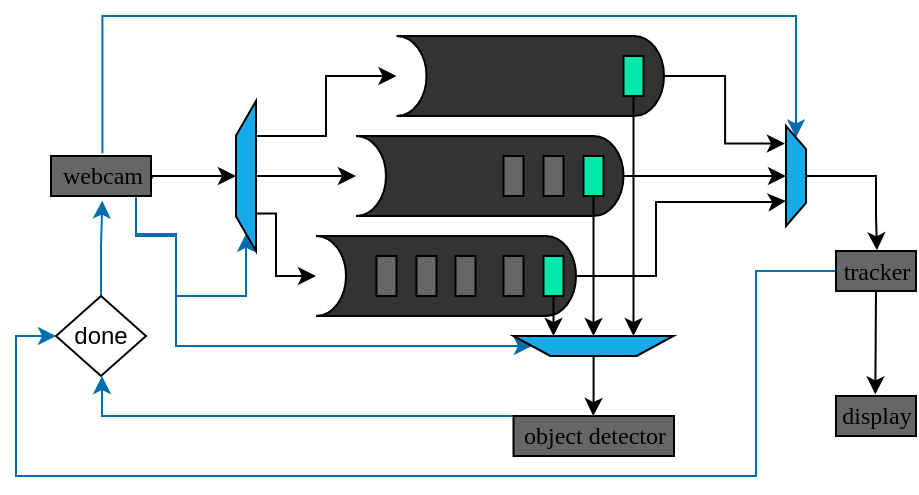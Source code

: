 <mxfile version="16.5.1" type="device"><diagram id="V3SfccQu2gjUAatXTR5s" name="Page-1"><mxGraphModel dx="630" dy="517" grid="1" gridSize="10" guides="1" tooltips="1" connect="1" arrows="1" fold="1" page="1" pageScale="1" pageWidth="850" pageHeight="1100" math="0" shadow="0"><root><mxCell id="0"/><mxCell id="1" parent="0"/><mxCell id="nthEc8j3XmCuLdEuoAg8-8" value="" style="shape=cylinder3;whiteSpace=wrap;html=1;boundedLbl=1;backgroundOutline=1;size=15;lid=0;rounded=0;fontSize=9;strokeColor=default;fillColor=#333333;direction=north;sketch=0;shadow=0;" parent="1" vertex="1"><mxGeometry x="180" y="200" width="130" height="40" as="geometry"/></mxCell><mxCell id="nthEc8j3XmCuLdEuoAg8-9" style="edgeStyle=orthogonalEdgeStyle;rounded=0;orthogonalLoop=1;jettySize=auto;html=1;fontSize=9;endArrow=classic;endFill=1;entryX=0;entryY=0.5;entryDx=0;entryDy=0;exitX=1.022;exitY=0.539;exitDx=0;exitDy=0;exitPerimeter=0;fillColor=#1ba1e2;strokeColor=#006EAF;" parent="1" source="nthEc8j3XmCuLdEuoAg8-10" target="nthEc8j3XmCuLdEuoAg8-35" edge="1"><mxGeometry relative="1" as="geometry"><mxPoint x="96.25" y="220" as="targetPoint"/><Array as="points"><mxPoint x="90" y="171"/><mxPoint x="90" y="199"/><mxPoint x="110" y="199"/><mxPoint x="110" y="230"/><mxPoint x="145" y="230"/></Array></mxGeometry></mxCell><mxCell id="ozO0F1MPhWDa0JYBPIJT-7" style="edgeStyle=orthogonalEdgeStyle;rounded=0;orthogonalLoop=1;jettySize=auto;html=1;entryX=0;entryY=0.5;entryDx=0;entryDy=0;fillColor=#1ba1e2;strokeColor=#006EAF;exitX=0.514;exitY=-0.067;exitDx=0;exitDy=0;exitPerimeter=0;" parent="1" source="nthEc8j3XmCuLdEuoAg8-10" target="nthEc8j3XmCuLdEuoAg8-32" edge="1"><mxGeometry relative="1" as="geometry"><Array as="points"><mxPoint x="73" y="90"/><mxPoint x="420" y="90"/></Array></mxGeometry></mxCell><mxCell id="ozO0F1MPhWDa0JYBPIJT-8" style="edgeStyle=orthogonalEdgeStyle;rounded=0;orthogonalLoop=1;jettySize=auto;html=1;entryX=0;entryY=0.5;entryDx=0;entryDy=0;fillColor=#1ba1e2;strokeColor=#006EAF;" parent="1" source="nthEc8j3XmCuLdEuoAg8-10" target="nthEc8j3XmCuLdEuoAg8-37" edge="1"><mxGeometry relative="1" as="geometry"><Array as="points"><mxPoint x="90" y="200"/><mxPoint x="110" y="200"/><mxPoint x="110" y="255"/></Array></mxGeometry></mxCell><mxCell id="nthEc8j3XmCuLdEuoAg8-10" value="webcam" style="html=1;points=[];perimeter=orthogonalPerimeter;rounded=0;shadow=0;comic=0;labelBackgroundColor=none;strokeWidth=1;fontFamily=Verdana;fontSize=12;align=center;fillColor=#666666;" parent="1" vertex="1"><mxGeometry x="47.5" y="160" width="50" height="20" as="geometry"/></mxCell><mxCell id="nthEc8j3XmCuLdEuoAg8-11" value="" style="html=1;points=[];perimeter=orthogonalPerimeter;rounded=0;shadow=0;comic=0;labelBackgroundColor=none;strokeWidth=1;fontFamily=Verdana;fontSize=12;align=center;fillColor=#666666;" parent="1" vertex="1"><mxGeometry x="210.25" y="210" width="10" height="20" as="geometry"/></mxCell><mxCell id="nthEc8j3XmCuLdEuoAg8-12" value="" style="html=1;points=[];perimeter=orthogonalPerimeter;rounded=0;shadow=0;comic=0;labelBackgroundColor=none;strokeWidth=1;fontFamily=Verdana;fontSize=12;align=center;fillColor=#666666;" parent="1" vertex="1"><mxGeometry x="230.25" y="210" width="10" height="20" as="geometry"/></mxCell><mxCell id="nthEc8j3XmCuLdEuoAg8-13" value="" style="html=1;points=[];perimeter=orthogonalPerimeter;rounded=0;shadow=0;comic=0;labelBackgroundColor=none;strokeWidth=1;fontFamily=Verdana;fontSize=12;align=center;fillColor=#666666;" parent="1" vertex="1"><mxGeometry x="249.75" y="210" width="10" height="20" as="geometry"/></mxCell><mxCell id="nthEc8j3XmCuLdEuoAg8-14" value="" style="html=1;points=[];perimeter=orthogonalPerimeter;rounded=0;shadow=0;comic=0;labelBackgroundColor=none;strokeWidth=1;fontFamily=Verdana;fontSize=12;align=center;fillColor=#666666;" parent="1" vertex="1"><mxGeometry x="273.75" y="210" width="10" height="20" as="geometry"/></mxCell><mxCell id="nthEc8j3XmCuLdEuoAg8-15" style="edgeStyle=orthogonalEdgeStyle;rounded=0;orthogonalLoop=1;jettySize=auto;html=1;fontSize=9;endArrow=classic;endFill=1;entryX=0.25;entryY=0;entryDx=0;entryDy=0;" parent="1" source="nthEc8j3XmCuLdEuoAg8-16" target="nthEc8j3XmCuLdEuoAg8-37" edge="1"><mxGeometry relative="1" as="geometry"><mxPoint x="295" y="270" as="targetPoint"/><Array as="points"><mxPoint x="299" y="230"/><mxPoint x="299" y="230"/></Array></mxGeometry></mxCell><mxCell id="nthEc8j3XmCuLdEuoAg8-16" value="" style="html=1;points=[];perimeter=orthogonalPerimeter;rounded=0;shadow=0;comic=0;labelBackgroundColor=none;strokeWidth=1;fontFamily=Verdana;fontSize=12;align=center;fillColor=#05E8AB;" parent="1" vertex="1"><mxGeometry x="293.75" y="210" width="10" height="20" as="geometry"/></mxCell><mxCell id="nthEc8j3XmCuLdEuoAg8-20" style="edgeStyle=orthogonalEdgeStyle;rounded=0;jumpStyle=arc;orthogonalLoop=1;jettySize=auto;html=1;fontSize=9;endArrow=classic;endFill=1;entryX=0.5;entryY=1;entryDx=0;entryDy=0;fillColor=#1ba1e2;strokeColor=#006EAF;" parent="1" source="nthEc8j3XmCuLdEuoAg8-21" target="ozO0F1MPhWDa0JYBPIJT-1" edge="1"><mxGeometry relative="1" as="geometry"><mxPoint x="310.0" y="320.0" as="targetPoint"/><Array as="points"><mxPoint x="73" y="290"/><mxPoint x="73" y="270"/></Array></mxGeometry></mxCell><mxCell id="nthEc8j3XmCuLdEuoAg8-21" value="object detector" style="html=1;points=[];perimeter=orthogonalPerimeter;rounded=0;shadow=0;comic=0;labelBackgroundColor=none;strokeWidth=1;fontFamily=Verdana;fontSize=12;align=center;fillColor=#666666;" parent="1" vertex="1"><mxGeometry x="278.75" y="290" width="80.25" height="20" as="geometry"/></mxCell><mxCell id="nthEc8j3XmCuLdEuoAg8-22" style="edgeStyle=orthogonalEdgeStyle;rounded=0;orthogonalLoop=1;jettySize=auto;html=1;entryX=0.75;entryY=1;entryDx=0;entryDy=0;fontSize=9;endArrow=classic;endFill=1;" parent="1" source="nthEc8j3XmCuLdEuoAg8-8" target="nthEc8j3XmCuLdEuoAg8-32" edge="1"><mxGeometry relative="1" as="geometry"><Array as="points"><mxPoint x="350" y="220"/><mxPoint x="350" y="183"/><mxPoint x="409" y="183"/></Array></mxGeometry></mxCell><mxCell id="nthEc8j3XmCuLdEuoAg8-23" style="edgeStyle=orthogonalEdgeStyle;rounded=0;orthogonalLoop=1;jettySize=auto;html=1;entryX=0.5;entryY=0;entryDx=0;entryDy=0;entryPerimeter=0;fontSize=9;endArrow=classic;endFill=1;exitX=0.25;exitY=1;exitDx=0;exitDy=0;" parent="1" source="nthEc8j3XmCuLdEuoAg8-35" target="nthEc8j3XmCuLdEuoAg8-8" edge="1"><mxGeometry relative="1" as="geometry"><mxPoint x="156.25" y="220" as="sourcePoint"/><Array as="points"><mxPoint x="160" y="189"/><mxPoint x="160" y="220"/></Array></mxGeometry></mxCell><mxCell id="nthEc8j3XmCuLdEuoAg8-24" style="edgeStyle=orthogonalEdgeStyle;rounded=0;orthogonalLoop=1;jettySize=auto;html=1;fontSize=9;endArrow=classic;endFill=1;entryX=0.5;entryY=0;entryDx=0;entryDy=0;entryPerimeter=0;exitX=0.5;exitY=1;exitDx=0;exitDy=0;" parent="1" source="nthEc8j3XmCuLdEuoAg8-35" target="nthEc8j3XmCuLdEuoAg8-26" edge="1"><mxGeometry relative="1" as="geometry"><mxPoint x="131.25" y="140" as="targetPoint"/><mxPoint x="131.32" y="195" as="sourcePoint"/><Array as="points"/></mxGeometry></mxCell><mxCell id="nthEc8j3XmCuLdEuoAg8-42" style="edgeStyle=orthogonalEdgeStyle;rounded=0;orthogonalLoop=1;jettySize=auto;html=1;entryX=0.5;entryY=1;entryDx=0;entryDy=0;" parent="1" source="nthEc8j3XmCuLdEuoAg8-26" target="nthEc8j3XmCuLdEuoAg8-32" edge="1"><mxGeometry relative="1" as="geometry"/></mxCell><mxCell id="nthEc8j3XmCuLdEuoAg8-26" value="" style="shape=cylinder3;whiteSpace=wrap;html=1;boundedLbl=1;backgroundOutline=1;size=15;lid=0;rounded=0;fontSize=9;strokeColor=default;fillColor=#333333;direction=north;sketch=0;shadow=0;" parent="1" vertex="1"><mxGeometry x="200" y="150" width="133.75" height="40" as="geometry"/></mxCell><mxCell id="nthEc8j3XmCuLdEuoAg8-45" style="edgeStyle=orthogonalEdgeStyle;rounded=0;orthogonalLoop=1;jettySize=auto;html=1;entryX=0.5;entryY=0;entryDx=0;entryDy=0;" parent="1" source="nthEc8j3XmCuLdEuoAg8-28" target="nthEc8j3XmCuLdEuoAg8-37" edge="1"><mxGeometry relative="1" as="geometry"/></mxCell><mxCell id="nthEc8j3XmCuLdEuoAg8-28" value="" style="html=1;points=[];perimeter=orthogonalPerimeter;rounded=0;shadow=0;comic=0;labelBackgroundColor=none;strokeWidth=1;fontFamily=Verdana;fontSize=12;align=center;fillColor=#05E8AB;" parent="1" vertex="1"><mxGeometry x="313.75" y="160" width="10" height="20" as="geometry"/></mxCell><mxCell id="nthEc8j3XmCuLdEuoAg8-29" value="" style="html=1;points=[];perimeter=orthogonalPerimeter;rounded=0;shadow=0;comic=0;labelBackgroundColor=none;strokeWidth=1;fontFamily=Verdana;fontSize=12;align=center;fillColor=#666666;" parent="1" vertex="1"><mxGeometry x="293.75" y="160" width="10" height="20" as="geometry"/></mxCell><mxCell id="nthEc8j3XmCuLdEuoAg8-30" value="" style="html=1;points=[];perimeter=orthogonalPerimeter;rounded=0;shadow=0;comic=0;labelBackgroundColor=none;strokeWidth=1;fontFamily=Verdana;fontSize=12;align=center;fillColor=#666666;" parent="1" vertex="1"><mxGeometry x="273.75" y="160" width="10" height="20" as="geometry"/></mxCell><mxCell id="nthEc8j3XmCuLdEuoAg8-31" style="edgeStyle=orthogonalEdgeStyle;rounded=0;orthogonalLoop=1;jettySize=auto;html=1;entryX=0.512;entryY=-0.017;entryDx=0;entryDy=0;entryPerimeter=0;fontSize=9;endArrow=classic;endFill=1;" parent="1" source="nthEc8j3XmCuLdEuoAg8-32" target="nthEc8j3XmCuLdEuoAg8-34" edge="1"><mxGeometry relative="1" as="geometry"><Array as="points"><mxPoint x="460" y="170"/><mxPoint x="460" y="190"/></Array></mxGeometry></mxCell><mxCell id="nthEc8j3XmCuLdEuoAg8-32" value="" style="verticalLabelPosition=middle;verticalAlign=middle;html=1;shape=trapezoid;perimeter=trapezoidPerimeter;whiteSpace=wrap;size=0.23;arcSize=10;flipV=1;labelPosition=center;align=center;rounded=0;shadow=0;sketch=0;fontSize=9;strokeColor=default;fillColor=#17A9E8;direction=south;" parent="1" vertex="1"><mxGeometry x="415" y="145" width="10" height="50" as="geometry"/></mxCell><mxCell id="nthEc8j3XmCuLdEuoAg8-33" style="edgeStyle=orthogonalEdgeStyle;rounded=0;jumpStyle=arc;orthogonalLoop=1;jettySize=auto;html=1;fontSize=9;endArrow=classic;endFill=1;entryX=0.49;entryY=-0.04;entryDx=0;entryDy=0;entryPerimeter=0;" parent="1" source="nthEc8j3XmCuLdEuoAg8-34" target="nthEc8j3XmCuLdEuoAg8-39" edge="1"><mxGeometry relative="1" as="geometry"><mxPoint x="410" y="200" as="targetPoint"/></mxGeometry></mxCell><mxCell id="ozO0F1MPhWDa0JYBPIJT-5" style="edgeStyle=orthogonalEdgeStyle;rounded=0;orthogonalLoop=1;jettySize=auto;html=1;entryX=0;entryY=0.5;entryDx=0;entryDy=0;fillColor=#1ba1e2;strokeColor=#006EAF;" parent="1" source="nthEc8j3XmCuLdEuoAg8-34" target="ozO0F1MPhWDa0JYBPIJT-1" edge="1"><mxGeometry relative="1" as="geometry"><Array as="points"><mxPoint x="400" y="218"/><mxPoint x="400" y="320"/><mxPoint x="30" y="320"/><mxPoint x="30" y="250"/></Array></mxGeometry></mxCell><mxCell id="nthEc8j3XmCuLdEuoAg8-34" value="tracker" style="html=1;points=[];perimeter=orthogonalPerimeter;rounded=0;shadow=0;comic=0;labelBackgroundColor=none;strokeWidth=1;fontFamily=Verdana;fontSize=12;align=center;fillColor=#666666;" parent="1" vertex="1"><mxGeometry x="440" y="207.5" width="40" height="20" as="geometry"/></mxCell><mxCell id="nthEc8j3XmCuLdEuoAg8-46" style="edgeStyle=orthogonalEdgeStyle;rounded=0;orthogonalLoop=1;jettySize=auto;html=1;entryX=0.5;entryY=0;entryDx=0;entryDy=0;entryPerimeter=0;" parent="1" source="nthEc8j3XmCuLdEuoAg8-35" target="nthEc8j3XmCuLdEuoAg8-40" edge="1"><mxGeometry relative="1" as="geometry"><Array as="points"><mxPoint x="185" y="150"/><mxPoint x="185" y="120"/></Array></mxGeometry></mxCell><mxCell id="nthEc8j3XmCuLdEuoAg8-35" value="" style="verticalLabelPosition=middle;verticalAlign=middle;html=1;shape=trapezoid;perimeter=trapezoidPerimeter;whiteSpace=wrap;size=0.23;arcSize=10;flipV=1;labelPosition=center;align=center;rounded=0;shadow=0;sketch=0;fontSize=9;strokeColor=default;fillColor=#17A9E8;direction=north;" parent="1" vertex="1"><mxGeometry x="140" y="132.5" width="10" height="75" as="geometry"/></mxCell><mxCell id="tL4pis9AtfTB-Jvagpsa-1" style="edgeStyle=orthogonalEdgeStyle;rounded=0;orthogonalLoop=1;jettySize=auto;html=1;entryX=0.497;entryY=0;entryDx=0;entryDy=0;entryPerimeter=0;" edge="1" parent="1" source="nthEc8j3XmCuLdEuoAg8-37" target="nthEc8j3XmCuLdEuoAg8-21"><mxGeometry relative="1" as="geometry"/></mxCell><mxCell id="nthEc8j3XmCuLdEuoAg8-37" value="" style="verticalLabelPosition=middle;verticalAlign=middle;html=1;shape=trapezoid;perimeter=trapezoidPerimeter;whiteSpace=wrap;size=0.23;arcSize=10;flipV=1;labelPosition=center;align=center;rounded=0;shadow=0;sketch=0;fontSize=9;strokeColor=default;fillColor=#17A9E8;direction=east;" parent="1" vertex="1"><mxGeometry x="278.75" y="250" width="80" height="10" as="geometry"/></mxCell><mxCell id="nthEc8j3XmCuLdEuoAg8-39" value="display" style="html=1;points=[];perimeter=orthogonalPerimeter;rounded=0;shadow=0;comic=0;labelBackgroundColor=none;strokeWidth=1;fontFamily=Verdana;fontSize=12;align=center;fillColor=#666666;" parent="1" vertex="1"><mxGeometry x="440" y="280" width="40" height="20" as="geometry"/></mxCell><mxCell id="nthEc8j3XmCuLdEuoAg8-41" style="edgeStyle=orthogonalEdgeStyle;rounded=0;orthogonalLoop=1;jettySize=auto;html=1;entryX=0.824;entryY=1.053;entryDx=0;entryDy=0;entryPerimeter=0;" parent="1" source="nthEc8j3XmCuLdEuoAg8-40" target="nthEc8j3XmCuLdEuoAg8-32" edge="1"><mxGeometry relative="1" as="geometry"/></mxCell><mxCell id="nthEc8j3XmCuLdEuoAg8-40" value="" style="shape=cylinder3;whiteSpace=wrap;html=1;boundedLbl=1;backgroundOutline=1;size=15;lid=0;rounded=0;fontSize=9;strokeColor=default;fillColor=#333333;direction=north;sketch=0;shadow=0;" parent="1" vertex="1"><mxGeometry x="220.25" y="100" width="133.75" height="40" as="geometry"/></mxCell><mxCell id="nthEc8j3XmCuLdEuoAg8-44" style="edgeStyle=orthogonalEdgeStyle;rounded=0;orthogonalLoop=1;jettySize=auto;html=1;entryX=0.75;entryY=0;entryDx=0;entryDy=0;" parent="1" source="nthEc8j3XmCuLdEuoAg8-43" target="nthEc8j3XmCuLdEuoAg8-37" edge="1"><mxGeometry relative="1" as="geometry"/></mxCell><mxCell id="nthEc8j3XmCuLdEuoAg8-43" value="" style="html=1;points=[];perimeter=orthogonalPerimeter;rounded=0;shadow=0;comic=0;labelBackgroundColor=none;strokeWidth=1;fontFamily=Verdana;fontSize=12;align=center;fillColor=#05E8AB;" parent="1" vertex="1"><mxGeometry x="333.75" y="110" width="10" height="20" as="geometry"/></mxCell><mxCell id="ozO0F1MPhWDa0JYBPIJT-4" style="edgeStyle=orthogonalEdgeStyle;rounded=0;orthogonalLoop=1;jettySize=auto;html=1;entryX=0.513;entryY=1.115;entryDx=0;entryDy=0;entryPerimeter=0;fillColor=#1ba1e2;strokeColor=#006EAF;" parent="1" source="ozO0F1MPhWDa0JYBPIJT-1" target="nthEc8j3XmCuLdEuoAg8-10" edge="1"><mxGeometry relative="1" as="geometry"/></mxCell><mxCell id="ozO0F1MPhWDa0JYBPIJT-1" value="done" style="rhombus;whiteSpace=wrap;html=1;" parent="1" vertex="1"><mxGeometry x="50" y="230" width="45" height="40" as="geometry"/></mxCell><mxCell id="ozO0F1MPhWDa0JYBPIJT-6" style="edgeStyle=orthogonalEdgeStyle;rounded=0;orthogonalLoop=1;jettySize=auto;html=1;entryX=0.5;entryY=0;entryDx=0;entryDy=0;" parent="1" source="nthEc8j3XmCuLdEuoAg8-10" target="nthEc8j3XmCuLdEuoAg8-35" edge="1"><mxGeometry relative="1" as="geometry"><Array as="points"/></mxGeometry></mxCell></root></mxGraphModel></diagram></mxfile>